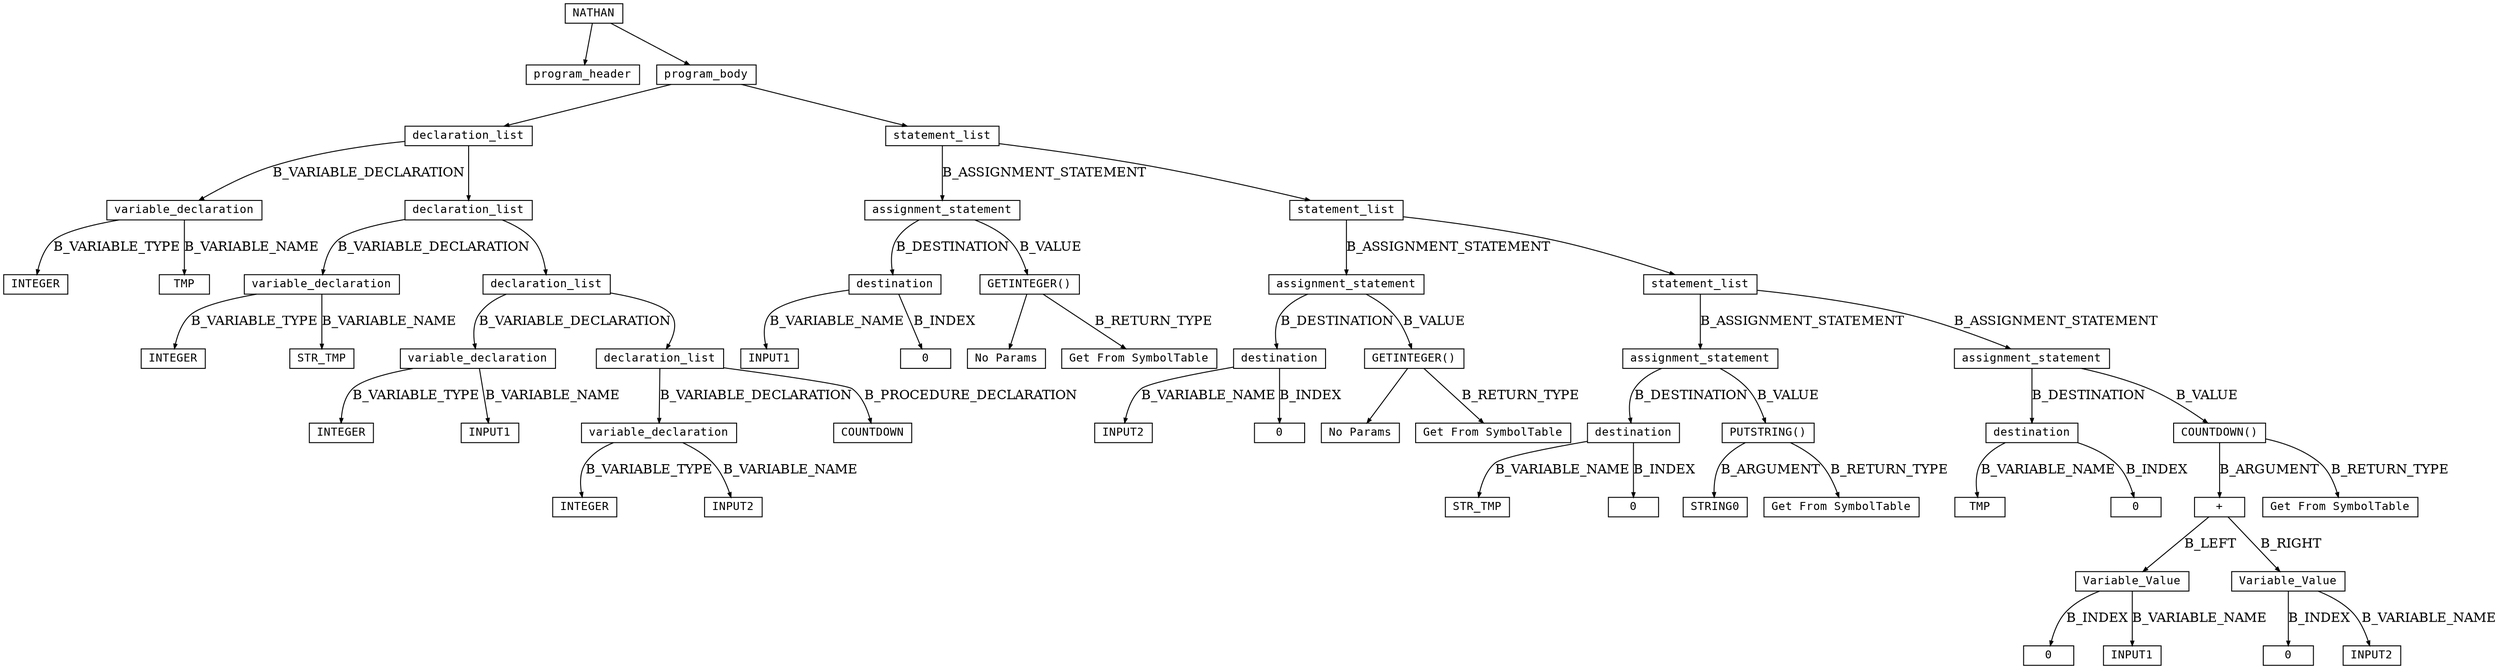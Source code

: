 digraph parsetree {
  node [shape=box, fontsize=12, fontname="Courier", height=.1];
  ranksep=.6;
  edge [arrowsize=.5]
  node1 [label="NATHAN"]
  node2 [label="program_header"]
  node1 -> node2 [ label= "" ];
  node3 [label="program_body"]
  node1 -> node3 [ label= "" ];
  node4 [label="declaration_list"]
  node3 -> node4 [ label= "" ];
  node5 [label="statement_list"]
  node3 -> node5 [ label= "" ];
  node6 [label="variable_declaration"]
  node4 -> node6 [ label= "B_VARIABLE_DECLARATION" ];
  node7 [label="declaration_list"]
  node4 -> node7 [ label= "" ];
  node8 [label="assignment_statement"]
  node5 -> node8 [ label= "B_ASSIGNMENT_STATEMENT" ];
  node9 [label="statement_list"]
  node5 -> node9 [ label= "" ];
  node10 [label="INTEGER"]
  node6 -> node10 [ label= "B_VARIABLE_TYPE" ];
  node11 [label="TMP"]
  node6 -> node11 [ label= "B_VARIABLE_NAME" ];
  node12 [label="variable_declaration"]
  node7 -> node12 [ label= "B_VARIABLE_DECLARATION" ];
  node13 [label="declaration_list"]
  node7 -> node13 [ label= "" ];
  node14 [label="destination"]
  node8 -> node14 [ label= "B_DESTINATION" ];
  node15 [label="GETINTEGER()"]
  node8 -> node15 [ label= "B_VALUE" ];
  node16 [label="assignment_statement"]
  node9 -> node16 [ label= "B_ASSIGNMENT_STATEMENT" ];
  node17 [label="statement_list"]
  node9 -> node17 [ label= "" ];
  node18 [label="INTEGER"]
  node12 -> node18 [ label= "B_VARIABLE_TYPE" ];
  node19 [label="STR_TMP"]
  node12 -> node19 [ label= "B_VARIABLE_NAME" ];
  node20 [label="variable_declaration"]
  node13 -> node20 [ label= "B_VARIABLE_DECLARATION" ];
  node21 [label="declaration_list"]
  node13 -> node21 [ label= "" ];
  node22 [label="INPUT1"]
  node14 -> node22 [ label= "B_VARIABLE_NAME" ];
  node23 [label="0"]
  node14 -> node23 [ label= "B_INDEX" ];
  node24 [label="No Params"]
  node15 -> node24 [ label= "" ];
  node25 [label="Get From SymbolTable"]
  node15 -> node25 [ label= "B_RETURN_TYPE" ];
  node26 [label="destination"]
  node16 -> node26 [ label= "B_DESTINATION" ];
  node27 [label="GETINTEGER()"]
  node16 -> node27 [ label= "B_VALUE" ];
  node28 [label="assignment_statement"]
  node17 -> node28 [ label= "B_ASSIGNMENT_STATEMENT" ];
  node29 [label="assignment_statement"]
  node17 -> node29 [ label= "B_ASSIGNMENT_STATEMENT" ];
  node30 [label="INTEGER"]
  node20 -> node30 [ label= "B_VARIABLE_TYPE" ];
  node31 [label="INPUT1"]
  node20 -> node31 [ label= "B_VARIABLE_NAME" ];
  node32 [label="variable_declaration"]
  node21 -> node32 [ label= "B_VARIABLE_DECLARATION" ];
  node33 [label="COUNTDOWN"]
  node21 -> node33 [ label= "B_PROCEDURE_DECLARATION" ];
  node34 [label="INPUT2"]
  node26 -> node34 [ label= "B_VARIABLE_NAME" ];
  node35 [label="0"]
  node26 -> node35 [ label= "B_INDEX" ];
  node36 [label="No Params"]
  node27 -> node36 [ label= "" ];
  node37 [label="Get From SymbolTable"]
  node27 -> node37 [ label= "B_RETURN_TYPE" ];
  node38 [label="destination"]
  node28 -> node38 [ label= "B_DESTINATION" ];
  node39 [label="PUTSTRING()"]
  node28 -> node39 [ label= "B_VALUE" ];
  node40 [label="destination"]
  node29 -> node40 [ label= "B_DESTINATION" ];
  node41 [label="COUNTDOWN()"]
  node29 -> node41 [ label= "B_VALUE" ];
  node42 [label="INTEGER"]
  node32 -> node42 [ label= "B_VARIABLE_TYPE" ];
  node43 [label="INPUT2"]
  node32 -> node43 [ label= "B_VARIABLE_NAME" ];
  node44 [label="STR_TMP"]
  node38 -> node44 [ label= "B_VARIABLE_NAME" ];
  node45 [label="0"]
  node38 -> node45 [ label= "B_INDEX" ];
  node46 [label="STRING0"]
  node39 -> node46 [ label= "B_ARGUMENT" ];
  node47 [label="Get From SymbolTable"]
  node39 -> node47 [ label= "B_RETURN_TYPE" ];
  node48 [label="TMP"]
  node40 -> node48 [ label= "B_VARIABLE_NAME" ];
  node49 [label="0"]
  node40 -> node49 [ label= "B_INDEX" ];
  node50 [label="+"]
  node41 -> node50 [ label= "B_ARGUMENT" ];
  node51 [label="Get From SymbolTable"]
  node41 -> node51 [ label= "B_RETURN_TYPE" ];
  node52 [label="Variable_Value"]
  node50 -> node52 [ label= "B_LEFT" ];
  node53 [label="Variable_Value"]
  node50 -> node53 [ label= "B_RIGHT" ];
  node54 [label="0"]
  node52 -> node54 [ label= "B_INDEX" ];
  node55 [label="INPUT1"]
  node52 -> node55 [ label= "B_VARIABLE_NAME" ];
  node56 [label="0"]
  node53 -> node56 [ label= "B_INDEX" ];
  node57 [label="INPUT2"]
  node53 -> node57 [ label= "B_VARIABLE_NAME" ];
}
